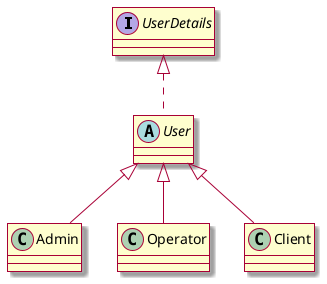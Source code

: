 @startuml
'https://plantuml.com/class-diagram

skin rose

interface UserDetails
abstract class User {
'    - uid
'    - username
'    - password
'    - authorities
'    - email
}


class Admin

class Operator

class Client

UserDetails <|.. User

User <|-- Admin

User <|-- Operator

User <|-- Client

@enduml